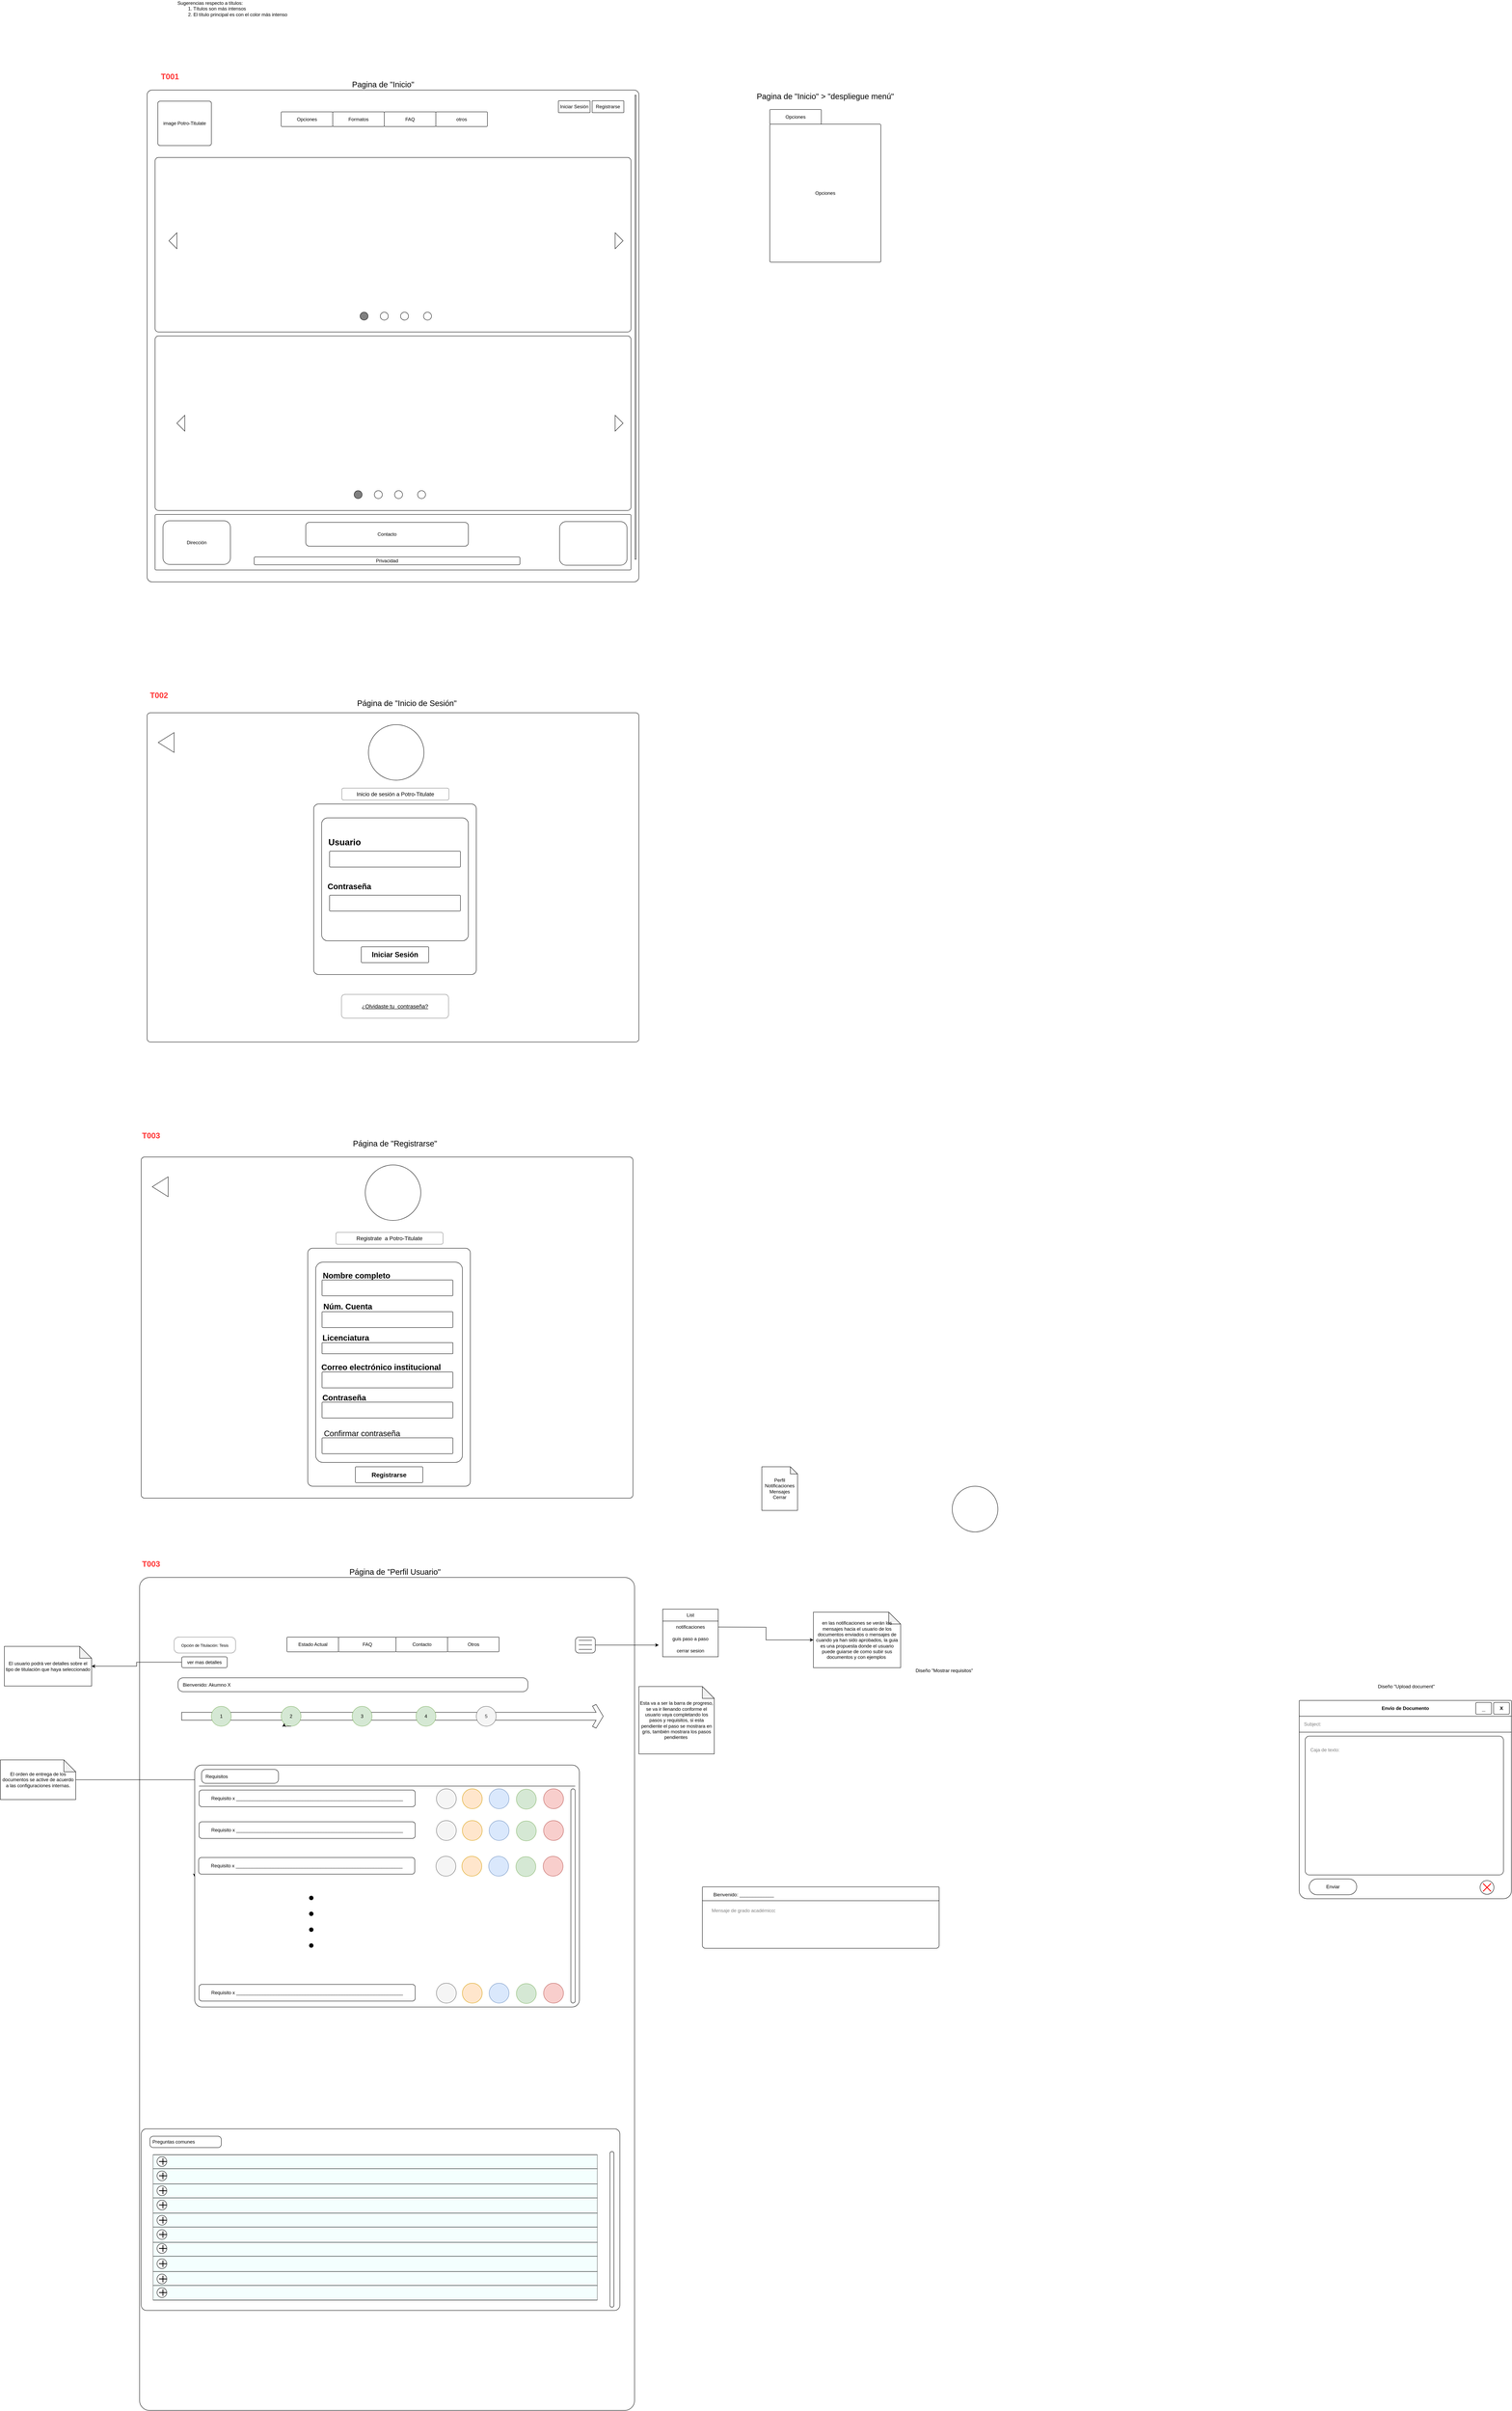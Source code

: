 <mxfile version="25.0.3">
  <diagram name="Página-1" id="R-SKQRLzCb2xS6ncJQb2">
    <mxGraphModel dx="2759" dy="2115" grid="1" gridSize="10" guides="1" tooltips="1" connect="1" arrows="1" fold="1" page="1" pageScale="1" pageWidth="850" pageHeight="1100" math="0" shadow="0">
      <root>
        <mxCell id="0" />
        <mxCell id="1" parent="0" />
        <mxCell id="He911wZqvg5NJAg6M06w-1" value="" style="rounded=1;whiteSpace=wrap;html=1;arcSize=1;" parent="1" vertex="1">
          <mxGeometry x="50" y="30" width="1240" height="1240" as="geometry" />
        </mxCell>
        <mxCell id="He911wZqvg5NJAg6M06w-2" value="image Potro-Titulate" style="rounded=1;whiteSpace=wrap;html=1;arcSize=5;" parent="1" vertex="1">
          <mxGeometry x="77" y="58" width="135" height="112" as="geometry" />
        </mxCell>
        <mxCell id="He911wZqvg5NJAg6M06w-4" value="Opciones" style="rounded=1;whiteSpace=wrap;html=1;arcSize=5;" parent="1" vertex="1">
          <mxGeometry x="388" y="85" width="130" height="37" as="geometry" />
        </mxCell>
        <mxCell id="He911wZqvg5NJAg6M06w-5" value="Formatos" style="rounded=1;whiteSpace=wrap;html=1;arcSize=5;" parent="1" vertex="1">
          <mxGeometry x="518" y="85" width="130" height="37" as="geometry" />
        </mxCell>
        <mxCell id="He911wZqvg5NJAg6M06w-6" value="FAQ" style="rounded=1;whiteSpace=wrap;html=1;arcSize=5;" parent="1" vertex="1">
          <mxGeometry x="648" y="85" width="130" height="37" as="geometry" />
        </mxCell>
        <mxCell id="He911wZqvg5NJAg6M06w-8" value="otros" style="rounded=1;whiteSpace=wrap;html=1;arcSize=5;" parent="1" vertex="1">
          <mxGeometry x="778" y="85" width="130" height="37" as="geometry" />
        </mxCell>
        <mxCell id="He911wZqvg5NJAg6M06w-11" style="edgeStyle=orthogonalEdgeStyle;rounded=0;orthogonalLoop=1;jettySize=auto;html=1;exitX=0.5;exitY=1;exitDx=0;exitDy=0;" parent="1" source="He911wZqvg5NJAg6M06w-8" target="He911wZqvg5NJAg6M06w-8" edge="1">
          <mxGeometry relative="1" as="geometry" />
        </mxCell>
        <mxCell id="He911wZqvg5NJAg6M06w-12" style="edgeStyle=orthogonalEdgeStyle;rounded=0;orthogonalLoop=1;jettySize=auto;html=1;exitX=0.5;exitY=1;exitDx=0;exitDy=0;" parent="1" source="He911wZqvg5NJAg6M06w-8" target="He911wZqvg5NJAg6M06w-8" edge="1">
          <mxGeometry relative="1" as="geometry" />
        </mxCell>
        <mxCell id="He911wZqvg5NJAg6M06w-13" value="Iniciar Sesión" style="rounded=1;whiteSpace=wrap;html=1;arcSize=5;" parent="1" vertex="1">
          <mxGeometry x="1087" y="57" width="80" height="30" as="geometry" />
        </mxCell>
        <mxCell id="He911wZqvg5NJAg6M06w-14" value="Registrarse" style="rounded=1;whiteSpace=wrap;html=1;arcSize=5;" parent="1" vertex="1">
          <mxGeometry x="1172" y="57" width="80" height="30" as="geometry" />
        </mxCell>
        <mxCell id="He911wZqvg5NJAg6M06w-21" value="" style="rounded=1;whiteSpace=wrap;html=1;arcSize=2;" parent="1" vertex="1">
          <mxGeometry x="70" y="200" width="1200" height="440" as="geometry" />
        </mxCell>
        <mxCell id="He911wZqvg5NJAg6M06w-22" value="" style="rounded=1;whiteSpace=wrap;html=1;" parent="1" vertex="1">
          <mxGeometry x="1280" y="43" width="3" height="1170" as="geometry" />
        </mxCell>
        <mxCell id="He911wZqvg5NJAg6M06w-23" value="" style="rounded=1;whiteSpace=wrap;html=1;arcSize=2;" parent="1" vertex="1">
          <mxGeometry x="70" y="650" width="1200" height="440" as="geometry" />
        </mxCell>
        <mxCell id="He911wZqvg5NJAg6M06w-24" value="" style="rounded=1;whiteSpace=wrap;html=1;arcSize=2;" parent="1" vertex="1">
          <mxGeometry x="70" y="1100" width="1200" height="140" as="geometry" />
        </mxCell>
        <mxCell id="He911wZqvg5NJAg6M06w-26" value="" style="triangle;whiteSpace=wrap;html=1;" parent="1" vertex="1">
          <mxGeometry x="1230" y="850" width="20" height="40" as="geometry" />
        </mxCell>
        <mxCell id="He911wZqvg5NJAg6M06w-32" value="" style="triangle;whiteSpace=wrap;html=1;" parent="1" vertex="1">
          <mxGeometry x="1230" y="390" width="20" height="40" as="geometry" />
        </mxCell>
        <mxCell id="He911wZqvg5NJAg6M06w-34" value="" style="triangle;whiteSpace=wrap;html=1;direction=west;" parent="1" vertex="1">
          <mxGeometry x="125" y="850" width="20" height="40" as="geometry" />
        </mxCell>
        <mxCell id="He911wZqvg5NJAg6M06w-35" value="" style="triangle;whiteSpace=wrap;html=1;direction=west;" parent="1" vertex="1">
          <mxGeometry x="105" y="390" width="20" height="40" as="geometry" />
        </mxCell>
        <mxCell id="He911wZqvg5NJAg6M06w-37" value="Dirección" style="rounded=1;whiteSpace=wrap;html=1;" parent="1" vertex="1">
          <mxGeometry x="90" y="1116" width="170" height="110" as="geometry" />
        </mxCell>
        <mxCell id="He911wZqvg5NJAg6M06w-38" value="Contacto" style="rounded=1;whiteSpace=wrap;html=1;" parent="1" vertex="1">
          <mxGeometry x="450" y="1120" width="410" height="60" as="geometry" />
        </mxCell>
        <mxCell id="He911wZqvg5NJAg6M06w-39" value="" style="rounded=1;whiteSpace=wrap;html=1;" parent="1" vertex="1">
          <mxGeometry x="1090" y="1118" width="170" height="110" as="geometry" />
        </mxCell>
        <mxCell id="He911wZqvg5NJAg6M06w-41" value="Privacidad" style="rounded=1;whiteSpace=wrap;html=1;" parent="1" vertex="1">
          <mxGeometry x="320" y="1207" width="670" height="20" as="geometry" />
        </mxCell>
        <mxCell id="He911wZqvg5NJAg6M06w-42" value="Pagina de &quot;Inicio&quot; &amp;gt; &quot;despliegue menú&quot;" style="text;html=1;align=center;verticalAlign=middle;whiteSpace=wrap;rounded=0;fontSize=20;" parent="1" vertex="1">
          <mxGeometry x="1570" y="30" width="380" height="30" as="geometry" />
        </mxCell>
        <mxCell id="He911wZqvg5NJAg6M06w-43" value="&lt;div align=&quot;left&quot;&gt;Sugerencias respecto a títulos:&lt;/div&gt;&lt;div align=&quot;left&quot;&gt;&lt;span style=&quot;white-space: pre;&quot;&gt;&#x9;&lt;/span&gt;1. Títulos son más intensos&lt;/div&gt;&lt;div align=&quot;left&quot;&gt;&lt;span style=&quot;white-space: pre;&quot;&gt;&#x9;&lt;/span&gt;2. El título principal es con el color más intenso&lt;br&gt;&lt;/div&gt;" style="text;html=1;align=center;verticalAlign=middle;whiteSpace=wrap;rounded=0;" parent="1" vertex="1">
          <mxGeometry x="70" y="-190" width="390" height="30" as="geometry" />
        </mxCell>
        <mxCell id="He911wZqvg5NJAg6M06w-44" value="T001" style="text;html=1;align=center;verticalAlign=middle;whiteSpace=wrap;rounded=0;fontStyle=1;fontColor=#FF3333;fontSize=20;" parent="1" vertex="1">
          <mxGeometry x="65" y="-20" width="85" height="30" as="geometry" />
        </mxCell>
        <mxCell id="He911wZqvg5NJAg6M06w-46" value="Página de &quot;Inicio de Sesión&quot;" style="text;html=1;align=center;verticalAlign=middle;whiteSpace=wrap;rounded=0;fontSize=20;" parent="1" vertex="1">
          <mxGeometry x="570" y="1560" width="270" height="30" as="geometry" />
        </mxCell>
        <mxCell id="He911wZqvg5NJAg6M06w-47" value="T002" style="text;html=1;align=center;verticalAlign=middle;whiteSpace=wrap;rounded=0;fontStyle=1;fontColor=#FF3333;fontSize=20;" parent="1" vertex="1">
          <mxGeometry x="50" y="1540" width="60" height="30" as="geometry" />
        </mxCell>
        <mxCell id="He911wZqvg5NJAg6M06w-48" value="" style="rounded=1;whiteSpace=wrap;html=1;arcSize=1;" parent="1" vertex="1">
          <mxGeometry x="50" y="1600" width="1240" height="830" as="geometry" />
        </mxCell>
        <mxCell id="He911wZqvg5NJAg6M06w-49" value="" style="ellipse;whiteSpace=wrap;html=1;aspect=fixed;" parent="1" vertex="1">
          <mxGeometry x="608" y="1630" width="140" height="140" as="geometry" />
        </mxCell>
        <mxCell id="He911wZqvg5NJAg6M06w-50" value="" style="rounded=1;whiteSpace=wrap;html=1;arcSize=3;" parent="1" vertex="1">
          <mxGeometry x="470" y="1830" width="410" height="430" as="geometry" />
        </mxCell>
        <mxCell id="He911wZqvg5NJAg6M06w-51" value="" style="rounded=1;whiteSpace=wrap;html=1;arcSize=5;" parent="1" vertex="1">
          <mxGeometry x="490" y="1865" width="370" height="310" as="geometry" />
        </mxCell>
        <mxCell id="He911wZqvg5NJAg6M06w-52" value="&lt;b&gt;&lt;font style=&quot;font-size: 18px;&quot;&gt;Iniciar Sesión&lt;/font&gt;&lt;/b&gt;" style="rounded=1;whiteSpace=wrap;html=1;arcSize=5;" parent="1" vertex="1">
          <mxGeometry x="590" y="2190" width="170" height="40" as="geometry" />
        </mxCell>
        <mxCell id="He911wZqvg5NJAg6M06w-53" value="&lt;font style=&quot;font-size: 22px;&quot;&gt;&lt;b&gt;Usuario&lt;/b&gt;&lt;/font&gt;" style="text;html=1;align=center;verticalAlign=middle;whiteSpace=wrap;rounded=0;fontSize=20;" parent="1" vertex="1">
          <mxGeometry x="518" y="1912" width="60" height="30" as="geometry" />
        </mxCell>
        <mxCell id="He911wZqvg5NJAg6M06w-56" value="" style="rounded=1;whiteSpace=wrap;html=1;arcSize=5;" parent="1" vertex="1">
          <mxGeometry x="510" y="1949" width="330" height="40" as="geometry" />
        </mxCell>
        <mxCell id="He911wZqvg5NJAg6M06w-58" value="" style="rounded=1;whiteSpace=wrap;html=1;arcSize=5;" parent="1" vertex="1">
          <mxGeometry x="510" y="2060" width="330" height="40" as="geometry" />
        </mxCell>
        <mxCell id="He911wZqvg5NJAg6M06w-59" value="&lt;b&gt;Contraseña&lt;/b&gt;" style="text;html=1;align=center;verticalAlign=middle;whiteSpace=wrap;rounded=0;fontSize=20;" parent="1" vertex="1">
          <mxGeometry x="530" y="2022" width="60" height="30" as="geometry" />
        </mxCell>
        <mxCell id="He911wZqvg5NJAg6M06w-61" value="&lt;font style=&quot;font-size: 14px;&quot;&gt;&lt;span&gt;Inicio de sesión a Potro-Titulate&lt;br&gt;&lt;/span&gt;&lt;/font&gt;" style="rounded=1;whiteSpace=wrap;html=1;dashed=1;dashPattern=1 1;fontStyle=0" parent="1" vertex="1">
          <mxGeometry x="541" y="1790" width="270" height="30" as="geometry" />
        </mxCell>
        <mxCell id="He911wZqvg5NJAg6M06w-62" value="" style="triangle;whiteSpace=wrap;html=1;direction=west;" parent="1" vertex="1">
          <mxGeometry x="78" y="1650" width="40" height="50" as="geometry" />
        </mxCell>
        <mxCell id="He911wZqvg5NJAg6M06w-65" value="Página de &quot;Registrarse&quot;" style="text;html=1;align=center;verticalAlign=middle;whiteSpace=wrap;rounded=0;fontSize=20;" parent="1" vertex="1">
          <mxGeometry x="550" y="2670" width="250" height="30" as="geometry" />
        </mxCell>
        <mxCell id="He911wZqvg5NJAg6M06w-66" value="T003" style="text;html=1;align=center;verticalAlign=middle;whiteSpace=wrap;rounded=0;fontStyle=1;fontColor=#FF3333;fontSize=20;" parent="1" vertex="1">
          <mxGeometry x="30" y="2650" width="60" height="30" as="geometry" />
        </mxCell>
        <mxCell id="He911wZqvg5NJAg6M06w-79" value="&lt;font style=&quot;font-size: 14px;&quot;&gt;&lt;u&gt;¿Olvidaste tu&amp;nbsp; contraseña?&lt;/u&gt;&lt;/font&gt;" style="rounded=1;whiteSpace=wrap;html=1;dashed=1;dashPattern=1 1;" parent="1" vertex="1">
          <mxGeometry x="540" y="2310" width="270" height="60" as="geometry" />
        </mxCell>
        <mxCell id="He911wZqvg5NJAg6M06w-80" value="" style="rounded=1;whiteSpace=wrap;html=1;arcSize=1;" parent="1" vertex="1">
          <mxGeometry x="35" y="2720" width="1240" height="860" as="geometry" />
        </mxCell>
        <mxCell id="He911wZqvg5NJAg6M06w-82" value="" style="rounded=1;whiteSpace=wrap;html=1;arcSize=3;" parent="1" vertex="1">
          <mxGeometry x="455" y="2950" width="410" height="600" as="geometry" />
        </mxCell>
        <mxCell id="He911wZqvg5NJAg6M06w-83" value="" style="rounded=1;whiteSpace=wrap;html=1;arcSize=5;" parent="1" vertex="1">
          <mxGeometry x="475" y="2985" width="370" height="505" as="geometry" />
        </mxCell>
        <mxCell id="He911wZqvg5NJAg6M06w-84" value="Registrarse" style="rounded=1;whiteSpace=wrap;html=1;arcSize=5;fontStyle=1;fontSize=16;" parent="1" vertex="1">
          <mxGeometry x="575" y="3501" width="170" height="40" as="geometry" />
        </mxCell>
        <mxCell id="He911wZqvg5NJAg6M06w-85" value="&lt;b&gt;Nombre completo&lt;br&gt;&lt;/b&gt;" style="text;html=1;align=center;verticalAlign=middle;whiteSpace=wrap;rounded=0;fontSize=20;" parent="1" vertex="1">
          <mxGeometry x="482" y="3003" width="192" height="30" as="geometry" />
        </mxCell>
        <mxCell id="He911wZqvg5NJAg6M06w-86" value="" style="rounded=1;whiteSpace=wrap;html=1;arcSize=5;" parent="1" vertex="1">
          <mxGeometry x="491" y="3030" width="330" height="40" as="geometry" />
        </mxCell>
        <mxCell id="He911wZqvg5NJAg6M06w-89" value="&lt;font style=&quot;font-size: 14px;&quot;&gt;&lt;span&gt;Registrate&amp;nbsp; a Potro-Titulate&lt;br&gt;&lt;/span&gt;&lt;/font&gt;" style="rounded=1;whiteSpace=wrap;html=1;dashed=1;dashPattern=1 1;fontStyle=0" parent="1" vertex="1">
          <mxGeometry x="526" y="2910" width="270" height="30" as="geometry" />
        </mxCell>
        <mxCell id="He911wZqvg5NJAg6M06w-90" value="" style="triangle;whiteSpace=wrap;html=1;direction=west;" parent="1" vertex="1">
          <mxGeometry x="63" y="2770" width="40" height="50" as="geometry" />
        </mxCell>
        <mxCell id="He911wZqvg5NJAg6M06w-92" value="" style="ellipse;whiteSpace=wrap;html=1;aspect=fixed;" parent="1" vertex="1">
          <mxGeometry x="600" y="2740" width="140" height="140" as="geometry" />
        </mxCell>
        <mxCell id="He911wZqvg5NJAg6M06w-93" value="Núm. Cuenta" style="text;html=1;align=center;verticalAlign=middle;whiteSpace=wrap;rounded=0;fontSize=20;fontStyle=1" parent="1" vertex="1">
          <mxGeometry x="487" y="3081" width="138" height="30" as="geometry" />
        </mxCell>
        <mxCell id="He911wZqvg5NJAg6M06w-94" value="" style="rounded=1;whiteSpace=wrap;html=1;arcSize=5;" parent="1" vertex="1">
          <mxGeometry x="491" y="3110" width="330" height="40" as="geometry" />
        </mxCell>
        <mxCell id="He911wZqvg5NJAg6M06w-95" value="&lt;span&gt;Licenciatura&lt;/span&gt;" style="text;html=1;align=center;verticalAlign=middle;whiteSpace=wrap;rounded=0;fontSize=20;fontStyle=1" parent="1" vertex="1">
          <mxGeometry x="521" y="3160" width="60" height="30" as="geometry" />
        </mxCell>
        <mxCell id="He911wZqvg5NJAg6M06w-96" value="" style="rounded=1;whiteSpace=wrap;html=1;arcSize=5;" parent="1" vertex="1">
          <mxGeometry x="491" y="3188" width="330" height="28" as="geometry" />
        </mxCell>
        <mxCell id="He911wZqvg5NJAg6M06w-97" value="Correo electrónico institucional" style="text;html=1;align=center;verticalAlign=middle;whiteSpace=wrap;rounded=0;fontSize=20;fontStyle=1" parent="1" vertex="1">
          <mxGeometry x="480" y="3234" width="320" height="30" as="geometry" />
        </mxCell>
        <mxCell id="He911wZqvg5NJAg6M06w-98" value="" style="rounded=1;whiteSpace=wrap;html=1;arcSize=5;" parent="1" vertex="1">
          <mxGeometry x="491" y="3262" width="330" height="40" as="geometry" />
        </mxCell>
        <mxCell id="He911wZqvg5NJAg6M06w-99" value="Contraseña" style="text;html=1;align=center;verticalAlign=middle;whiteSpace=wrap;rounded=0;fontSize=20;fontStyle=1" parent="1" vertex="1">
          <mxGeometry x="509" y="3311" width="76" height="30" as="geometry" />
        </mxCell>
        <mxCell id="He911wZqvg5NJAg6M06w-100" value="" style="rounded=1;whiteSpace=wrap;html=1;arcSize=5;" parent="1" vertex="1">
          <mxGeometry x="491" y="3338" width="330" height="40" as="geometry" />
        </mxCell>
        <mxCell id="He911wZqvg5NJAg6M06w-101" value="Confirmar contraseña" style="text;html=1;align=center;verticalAlign=middle;whiteSpace=wrap;rounded=0;fontSize=20;" parent="1" vertex="1">
          <mxGeometry x="484" y="3401" width="216" height="30" as="geometry" />
        </mxCell>
        <mxCell id="He911wZqvg5NJAg6M06w-102" value="" style="rounded=1;whiteSpace=wrap;html=1;arcSize=5;" parent="1" vertex="1">
          <mxGeometry x="491" y="3428" width="330" height="40" as="geometry" />
        </mxCell>
        <mxCell id="TnUoFVtTnflH-mQjwPww-15" value="Opciones" style="rounded=1;whiteSpace=wrap;html=1;arcSize=5;" parent="1" vertex="1">
          <mxGeometry x="1620" y="79" width="130" height="37" as="geometry" />
        </mxCell>
        <mxCell id="TnUoFVtTnflH-mQjwPww-19" style="edgeStyle=orthogonalEdgeStyle;rounded=0;orthogonalLoop=1;jettySize=auto;html=1;exitX=0.5;exitY=1;exitDx=0;exitDy=0;" parent="1" edge="1">
          <mxGeometry relative="1" as="geometry">
            <mxPoint x="2075" y="116" as="sourcePoint" />
            <mxPoint x="2075" y="116" as="targetPoint" />
          </mxGeometry>
        </mxCell>
        <mxCell id="TnUoFVtTnflH-mQjwPww-20" style="edgeStyle=orthogonalEdgeStyle;rounded=0;orthogonalLoop=1;jettySize=auto;html=1;exitX=0.5;exitY=1;exitDx=0;exitDy=0;" parent="1" edge="1">
          <mxGeometry relative="1" as="geometry">
            <mxPoint x="2075" y="116" as="sourcePoint" />
            <mxPoint x="2075" y="116" as="targetPoint" />
          </mxGeometry>
        </mxCell>
        <mxCell id="TnUoFVtTnflH-mQjwPww-22" value="Opciones" style="rounded=1;whiteSpace=wrap;html=1;arcSize=1;" parent="1" vertex="1">
          <mxGeometry x="1620" y="116" width="280" height="348" as="geometry" />
        </mxCell>
        <mxCell id="TnUoFVtTnflH-mQjwPww-28" value="" style="group" parent="1" vertex="1" connectable="0">
          <mxGeometry x="587" y="590" width="180" height="20" as="geometry" />
        </mxCell>
        <mxCell id="TnUoFVtTnflH-mQjwPww-24" value="" style="ellipse;whiteSpace=wrap;html=1;aspect=fixed;fillColor=#808080;" parent="TnUoFVtTnflH-mQjwPww-28" vertex="1">
          <mxGeometry width="20" height="20" as="geometry" />
        </mxCell>
        <mxCell id="TnUoFVtTnflH-mQjwPww-25" value="" style="ellipse;whiteSpace=wrap;html=1;aspect=fixed;" parent="TnUoFVtTnflH-mQjwPww-28" vertex="1">
          <mxGeometry x="51" width="20" height="20" as="geometry" />
        </mxCell>
        <mxCell id="TnUoFVtTnflH-mQjwPww-26" value="" style="ellipse;whiteSpace=wrap;html=1;aspect=fixed;" parent="TnUoFVtTnflH-mQjwPww-28" vertex="1">
          <mxGeometry x="102" width="20" height="20" as="geometry" />
        </mxCell>
        <mxCell id="TnUoFVtTnflH-mQjwPww-27" value="" style="ellipse;whiteSpace=wrap;html=1;aspect=fixed;" parent="TnUoFVtTnflH-mQjwPww-28" vertex="1">
          <mxGeometry x="160" width="20" height="20" as="geometry" />
        </mxCell>
        <mxCell id="TnUoFVtTnflH-mQjwPww-29" value="" style="group" parent="1" vertex="1" connectable="0">
          <mxGeometry x="572" y="1040" width="180" height="20" as="geometry" />
        </mxCell>
        <mxCell id="TnUoFVtTnflH-mQjwPww-30" value="" style="ellipse;whiteSpace=wrap;html=1;aspect=fixed;fillColor=#808080;" parent="TnUoFVtTnflH-mQjwPww-29" vertex="1">
          <mxGeometry width="20" height="20" as="geometry" />
        </mxCell>
        <mxCell id="TnUoFVtTnflH-mQjwPww-31" value="" style="ellipse;whiteSpace=wrap;html=1;aspect=fixed;" parent="TnUoFVtTnflH-mQjwPww-29" vertex="1">
          <mxGeometry x="51" width="20" height="20" as="geometry" />
        </mxCell>
        <mxCell id="TnUoFVtTnflH-mQjwPww-32" value="" style="ellipse;whiteSpace=wrap;html=1;aspect=fixed;" parent="TnUoFVtTnflH-mQjwPww-29" vertex="1">
          <mxGeometry x="102" width="20" height="20" as="geometry" />
        </mxCell>
        <mxCell id="TnUoFVtTnflH-mQjwPww-33" value="" style="ellipse;whiteSpace=wrap;html=1;aspect=fixed;" parent="TnUoFVtTnflH-mQjwPww-29" vertex="1">
          <mxGeometry x="160" width="20" height="20" as="geometry" />
        </mxCell>
        <mxCell id="TnUoFVtTnflH-mQjwPww-34" value="Pagina de &quot;Inicio&quot;" style="text;html=1;align=center;verticalAlign=middle;whiteSpace=wrap;rounded=0;fontSize=20;" parent="1" vertex="1">
          <mxGeometry x="560" width="170" height="30" as="geometry" />
        </mxCell>
        <mxCell id="TnUoFVtTnflH-mQjwPww-35" value="Página de &quot;Perfil Usuario&quot;" style="text;html=1;align=center;verticalAlign=middle;whiteSpace=wrap;rounded=0;fontSize=20;" parent="1" vertex="1">
          <mxGeometry x="550" y="3750" width="250" height="30" as="geometry" />
        </mxCell>
        <mxCell id="TnUoFVtTnflH-mQjwPww-36" value="&lt;div&gt;T003&lt;/div&gt;" style="text;html=1;align=center;verticalAlign=middle;whiteSpace=wrap;rounded=0;fontStyle=1;fontColor=#FF3333;fontSize=20;" parent="1" vertex="1">
          <mxGeometry x="30" y="3730" width="60" height="30" as="geometry" />
        </mxCell>
        <mxCell id="TnUoFVtTnflH-mQjwPww-37" value="" style="rounded=1;whiteSpace=wrap;html=1;arcSize=2;" parent="1" vertex="1">
          <mxGeometry x="31" y="3780" width="1248" height="2100" as="geometry" />
        </mxCell>
        <mxCell id="Pdfdn-AhYLx9VzwJPV4Y-54" style="edgeStyle=orthogonalEdgeStyle;rounded=0;orthogonalLoop=1;jettySize=auto;html=1;entryX=0;entryY=0.25;entryDx=0;entryDy=0;" parent="1" source="TnUoFVtTnflH-mQjwPww-82" edge="1">
          <mxGeometry relative="1" as="geometry">
            <mxPoint x="170" y="4535.5" as="targetPoint" />
          </mxGeometry>
        </mxCell>
        <mxCell id="TnUoFVtTnflH-mQjwPww-82" value="El orden de entrega de los documentos se active de acuerdo a las configuraciones internas." style="shape=note;whiteSpace=wrap;html=1;backgroundOutline=1;darkOpacity=0.05;" parent="1" vertex="1">
          <mxGeometry x="-320" y="4240" width="190" height="100" as="geometry" />
        </mxCell>
        <mxCell id="TnUoFVtTnflH-mQjwPww-100" value="" style="group" parent="1" vertex="1" connectable="0">
          <mxGeometry x="2955" y="4090" width="535" height="500" as="geometry" />
        </mxCell>
        <mxCell id="TnUoFVtTnflH-mQjwPww-89" value="" style="rounded=1;whiteSpace=wrap;html=1;arcSize=4;" parent="TnUoFVtTnflH-mQjwPww-100" vertex="1">
          <mxGeometry width="535" height="500" as="geometry" />
        </mxCell>
        <mxCell id="TnUoFVtTnflH-mQjwPww-90" value="&lt;b&gt;Envío de Documento&lt;/b&gt;" style="rounded=1;whiteSpace=wrap;html=1;arcSize=4;" parent="TnUoFVtTnflH-mQjwPww-100" vertex="1">
          <mxGeometry width="535" height="40" as="geometry" />
        </mxCell>
        <mxCell id="TnUoFVtTnflH-mQjwPww-91" value="&amp;nbsp;&amp;nbsp; &lt;font color=&quot;#808080&quot;&gt;Subject:&lt;/font&gt; " style="rounded=1;whiteSpace=wrap;html=1;arcSize=0;align=left;" parent="TnUoFVtTnflH-mQjwPww-100" vertex="1">
          <mxGeometry y="40" width="535" height="40" as="geometry" />
        </mxCell>
        <mxCell id="TnUoFVtTnflH-mQjwPww-94" value="" style="rounded=1;whiteSpace=wrap;html=1;arcSize=3;align=left;" parent="TnUoFVtTnflH-mQjwPww-100" vertex="1">
          <mxGeometry x="15" y="90" width="500" height="350" as="geometry" />
        </mxCell>
        <mxCell id="TnUoFVtTnflH-mQjwPww-95" value="Enviar" style="rounded=1;whiteSpace=wrap;html=1;arcSize=50;" parent="TnUoFVtTnflH-mQjwPww-100" vertex="1">
          <mxGeometry x="25" y="450" width="120" height="40" as="geometry" />
        </mxCell>
        <mxCell id="TnUoFVtTnflH-mQjwPww-98" value="" style="group" parent="TnUoFVtTnflH-mQjwPww-100" vertex="1" connectable="0">
          <mxGeometry x="456" y="454" width="35" height="35" as="geometry" />
        </mxCell>
        <mxCell id="TnUoFVtTnflH-mQjwPww-96" value="" style="ellipse;whiteSpace=wrap;html=1;aspect=fixed;" parent="TnUoFVtTnflH-mQjwPww-98" vertex="1">
          <mxGeometry width="35" height="35" as="geometry" />
        </mxCell>
        <mxCell id="TnUoFVtTnflH-mQjwPww-97" value="" style="shape=mxgraph.sysml.x;strokeWidth=2;strokeColor=#ff0000;" parent="TnUoFVtTnflH-mQjwPww-98" vertex="1">
          <mxGeometry x="7.5" y="7.5" width="20" height="20" as="geometry" />
        </mxCell>
        <mxCell id="TnUoFVtTnflH-mQjwPww-99" value="&lt;font color=&quot;#808080&quot;&gt;Caja de texto:&lt;/font&gt;" style="text;html=1;align=center;verticalAlign=middle;whiteSpace=wrap;rounded=0;" parent="TnUoFVtTnflH-mQjwPww-100" vertex="1">
          <mxGeometry x="15" y="110" width="100" height="30" as="geometry" />
        </mxCell>
        <mxCell id="TnUoFVtTnflH-mQjwPww-105" value="&lt;b&gt;X&lt;/b&gt;" style="rounded=1;whiteSpace=wrap;html=1;arcSize=11;" parent="TnUoFVtTnflH-mQjwPww-100" vertex="1">
          <mxGeometry x="490" y="5" width="40" height="30" as="geometry" />
        </mxCell>
        <mxCell id="TnUoFVtTnflH-mQjwPww-101" value="Diseño &quot;Upload document&quot;" style="text;html=1;align=center;verticalAlign=middle;whiteSpace=wrap;rounded=0;" parent="1" vertex="1">
          <mxGeometry x="3150" y="4040" width="150" height="30" as="geometry" />
        </mxCell>
        <mxCell id="TnUoFVtTnflH-mQjwPww-102" value="Diseño &quot;Mostrar requisitos&quot;" style="text;html=1;align=center;verticalAlign=middle;whiteSpace=wrap;rounded=0;" parent="1" vertex="1">
          <mxGeometry x="1970" y="4000" width="180" height="30" as="geometry" />
        </mxCell>
        <mxCell id="TnUoFVtTnflH-mQjwPww-104" value="&lt;font style=&quot;font-size: 15px;&quot;&gt;&lt;b&gt;_ &lt;/b&gt;&lt;/font&gt;" style="rounded=1;whiteSpace=wrap;html=1;arcSize=11;" parent="1" vertex="1">
          <mxGeometry x="3400" y="4095" width="40" height="30" as="geometry" />
        </mxCell>
        <mxCell id="wUaW3Ox6bZtkDcYGuEwi-1" value="" style="ellipse;whiteSpace=wrap;html=1;aspect=fixed;" parent="1" vertex="1">
          <mxGeometry x="2080" y="3550" width="115.17" height="115.17" as="geometry" />
        </mxCell>
        <mxCell id="wUaW3Ox6bZtkDcYGuEwi-5" value="Estado Actual" style="rounded=1;whiteSpace=wrap;html=1;arcSize=5;" parent="1" vertex="1">
          <mxGeometry x="402.5" y="3930.5" width="130" height="37" as="geometry" />
        </mxCell>
        <mxCell id="wUaW3Ox6bZtkDcYGuEwi-6" value="FAQ" style="rounded=1;whiteSpace=wrap;html=1;arcSize=5;" parent="1" vertex="1">
          <mxGeometry x="532.5" y="3930.5" width="145" height="37" as="geometry" />
        </mxCell>
        <mxCell id="wUaW3Ox6bZtkDcYGuEwi-7" value="Contacto" style="rounded=1;whiteSpace=wrap;html=1;arcSize=5;" parent="1" vertex="1">
          <mxGeometry x="677.5" y="3930.5" width="130" height="37" as="geometry" />
        </mxCell>
        <mxCell id="wUaW3Ox6bZtkDcYGuEwi-8" value="Otros" style="rounded=1;whiteSpace=wrap;html=1;arcSize=5;" parent="1" vertex="1">
          <mxGeometry x="807.5" y="3930.33" width="130" height="37" as="geometry" />
        </mxCell>
        <mxCell id="wUaW3Ox6bZtkDcYGuEwi-9" style="edgeStyle=orthogonalEdgeStyle;rounded=0;orthogonalLoop=1;jettySize=auto;html=1;exitX=0.5;exitY=1;exitDx=0;exitDy=0;" parent="1" source="wUaW3Ox6bZtkDcYGuEwi-8" target="wUaW3Ox6bZtkDcYGuEwi-8" edge="1">
          <mxGeometry relative="1" as="geometry" />
        </mxCell>
        <mxCell id="wUaW3Ox6bZtkDcYGuEwi-10" style="edgeStyle=orthogonalEdgeStyle;rounded=0;orthogonalLoop=1;jettySize=auto;html=1;exitX=0.5;exitY=1;exitDx=0;exitDy=0;" parent="1" source="wUaW3Ox6bZtkDcYGuEwi-8" target="wUaW3Ox6bZtkDcYGuEwi-8" edge="1">
          <mxGeometry relative="1" as="geometry" />
        </mxCell>
        <mxCell id="wUaW3Ox6bZtkDcYGuEwi-14" value="&lt;font size=&quot;1&quot;&gt;Opción de Titulación: Tesis&lt;br&gt;&lt;/font&gt;" style="rounded=1;whiteSpace=wrap;html=1;align=center;dashed=1;dashPattern=1 1;arcSize=29;" parent="1" vertex="1">
          <mxGeometry x="118" y="3930.5" width="155" height="40" as="geometry" />
        </mxCell>
        <mxCell id="wUaW3Ox6bZtkDcYGuEwi-19" value="" style="group" parent="1" vertex="1" connectable="0">
          <mxGeometry x="1450" y="4560" width="597" height="155" as="geometry" />
        </mxCell>
        <mxCell id="wUaW3Ox6bZtkDcYGuEwi-15" value="" style="rounded=1;whiteSpace=wrap;html=1;arcSize=5;" parent="wUaW3Ox6bZtkDcYGuEwi-19" vertex="1">
          <mxGeometry width="597" height="155" as="geometry" />
        </mxCell>
        <mxCell id="wUaW3Ox6bZtkDcYGuEwi-16" value="" style="rounded=1;whiteSpace=wrap;html=1;arcSize=5;align=left;" parent="wUaW3Ox6bZtkDcYGuEwi-19" vertex="1">
          <mxGeometry width="597" height="35" as="geometry" />
        </mxCell>
        <mxCell id="wUaW3Ox6bZtkDcYGuEwi-17" value="&lt;font color=&quot;#808080&quot;&gt;Mensaje de grado académico&lt;/font&gt;:" style="text;html=1;align=center;verticalAlign=middle;whiteSpace=wrap;rounded=0;" parent="wUaW3Ox6bZtkDcYGuEwi-19" vertex="1">
          <mxGeometry x="8.5" y="45" width="190" height="30" as="geometry" />
        </mxCell>
        <mxCell id="wUaW3Ox6bZtkDcYGuEwi-18" value="Bienvenido: _____________" style="text;html=1;align=center;verticalAlign=middle;whiteSpace=wrap;rounded=0;" parent="wUaW3Ox6bZtkDcYGuEwi-19" vertex="1">
          <mxGeometry x="8.5" y="5" width="190" height="30" as="geometry" />
        </mxCell>
        <mxCell id="wUaW3Ox6bZtkDcYGuEwi-28" value="" style="group" parent="1" vertex="1" connectable="0">
          <mxGeometry x="1130" y="3930.5" width="50" height="40" as="geometry" />
        </mxCell>
        <mxCell id="xcQ1cP2-sI-Ep6o9qJf9-14" style="edgeStyle=orthogonalEdgeStyle;rounded=0;orthogonalLoop=1;jettySize=auto;html=1;" edge="1" parent="wUaW3Ox6bZtkDcYGuEwi-28" source="wUaW3Ox6bZtkDcYGuEwi-23">
          <mxGeometry relative="1" as="geometry">
            <mxPoint x="210" y="20" as="targetPoint" />
          </mxGeometry>
        </mxCell>
        <mxCell id="wUaW3Ox6bZtkDcYGuEwi-23" value="" style="rounded=1;whiteSpace=wrap;html=1;arcSize=21;" parent="wUaW3Ox6bZtkDcYGuEwi-28" vertex="1">
          <mxGeometry width="50" height="40" as="geometry" />
        </mxCell>
        <mxCell id="wUaW3Ox6bZtkDcYGuEwi-24" value="" style="endArrow=none;html=1;rounded=0;fontSize=11;strokeWidth=1;" parent="wUaW3Ox6bZtkDcYGuEwi-28" edge="1">
          <mxGeometry width="50" height="50" relative="1" as="geometry">
            <mxPoint x="8.333" y="8" as="sourcePoint" />
            <mxPoint x="41.667" y="8" as="targetPoint" />
          </mxGeometry>
        </mxCell>
        <mxCell id="wUaW3Ox6bZtkDcYGuEwi-26" value="" style="endArrow=none;html=1;rounded=0;fontSize=11;strokeWidth=1;" parent="wUaW3Ox6bZtkDcYGuEwi-28" edge="1">
          <mxGeometry width="50" height="50" relative="1" as="geometry">
            <mxPoint x="8.333" y="30.832" as="sourcePoint" />
            <mxPoint x="41.667" y="30.832" as="targetPoint" />
          </mxGeometry>
        </mxCell>
        <mxCell id="wUaW3Ox6bZtkDcYGuEwi-27" value="" style="endArrow=none;html=1;rounded=0;fontSize=11;strokeWidth=1;" parent="wUaW3Ox6bZtkDcYGuEwi-28" edge="1">
          <mxGeometry width="50" height="50" relative="1" as="geometry">
            <mxPoint x="8.333" y="19.768" as="sourcePoint" />
            <mxPoint x="41.667" y="19.768" as="targetPoint" />
          </mxGeometry>
        </mxCell>
        <mxCell id="wUaW3Ox6bZtkDcYGuEwi-34" value="&lt;div&gt;Perfil&lt;/div&gt;&lt;div&gt;Notificaciones&lt;/div&gt;&lt;div&gt;Mensajes&lt;/div&gt;&lt;div&gt;Cerrar&lt;br&gt;&lt;/div&gt;" style="shape=note;whiteSpace=wrap;html=1;backgroundOutline=1;darkOpacity=0.05;size=18;" parent="1" vertex="1">
          <mxGeometry x="1600" y="3501" width="90" height="110" as="geometry" />
        </mxCell>
        <mxCell id="wUaW3Ox6bZtkDcYGuEwi-39" value="" style="group" parent="1" vertex="1" connectable="0">
          <mxGeometry x="128" y="4033" width="882" height="35" as="geometry" />
        </mxCell>
        <mxCell id="wUaW3Ox6bZtkDcYGuEwi-40" value="" style="rounded=1;whiteSpace=wrap;html=1;arcSize=37;align=left;" parent="wUaW3Ox6bZtkDcYGuEwi-39" vertex="1">
          <mxGeometry width="882" height="35" as="geometry" />
        </mxCell>
        <mxCell id="wUaW3Ox6bZtkDcYGuEwi-41" value="&amp;nbsp;&amp;nbsp; Bienvenido: Akumno X" style="text;html=1;align=left;verticalAlign=middle;whiteSpace=wrap;rounded=0;" parent="wUaW3Ox6bZtkDcYGuEwi-39" vertex="1">
          <mxGeometry y="2.5" width="342" height="30" as="geometry" />
        </mxCell>
        <mxCell id="Pdfdn-AhYLx9VzwJPV4Y-148" value="" style="group" parent="1" vertex="1" connectable="0">
          <mxGeometry x="35" y="5170" width="1207" height="458" as="geometry" />
        </mxCell>
        <mxCell id="Pdfdn-AhYLx9VzwJPV4Y-62" value="" style="group" parent="Pdfdn-AhYLx9VzwJPV4Y-148" vertex="1" connectable="0">
          <mxGeometry width="1207" height="458" as="geometry" />
        </mxCell>
        <mxCell id="Pdfdn-AhYLx9VzwJPV4Y-56" value="" style="rounded=1;whiteSpace=wrap;html=1;arcSize=3;" parent="Pdfdn-AhYLx9VzwJPV4Y-62" vertex="1">
          <mxGeometry width="1207" height="458" as="geometry" />
        </mxCell>
        <mxCell id="Pdfdn-AhYLx9VzwJPV4Y-59" value="" style="group" parent="Pdfdn-AhYLx9VzwJPV4Y-62" vertex="1" connectable="0">
          <mxGeometry x="22" y="18.811" width="180" height="28.625" as="geometry" />
        </mxCell>
        <mxCell id="Pdfdn-AhYLx9VzwJPV4Y-57" value="" style="rounded=1;whiteSpace=wrap;html=1;arcSize=30;align=left;" parent="Pdfdn-AhYLx9VzwJPV4Y-59" vertex="1">
          <mxGeometry width="180" height="28.625" as="geometry" />
        </mxCell>
        <mxCell id="Pdfdn-AhYLx9VzwJPV4Y-58" value="Preguntas comunes" style="text;html=1;align=center;verticalAlign=middle;whiteSpace=wrap;rounded=0;" parent="Pdfdn-AhYLx9VzwJPV4Y-59" vertex="1">
          <mxGeometry y="2.045" width="120" height="24.536" as="geometry" />
        </mxCell>
        <mxCell id="Pdfdn-AhYLx9VzwJPV4Y-61" value="" style="rounded=1;whiteSpace=wrap;html=1;arcSize=50;" parent="Pdfdn-AhYLx9VzwJPV4Y-62" vertex="1">
          <mxGeometry x="1182" y="57.25" width="10" height="392.571" as="geometry" />
        </mxCell>
        <mxCell id="Pdfdn-AhYLx9VzwJPV4Y-79" value="" style="group;fillColor=#f4fffe;fontColor=#333333;strokeColor=#666666;" parent="Pdfdn-AhYLx9VzwJPV4Y-62" vertex="1" connectable="0">
          <mxGeometry x="30" y="65.429" width="1120" height="366.4" as="geometry" />
        </mxCell>
        <mxCell id="Pdfdn-AhYLx9VzwJPV4Y-66" value="" style="endArrow=none;html=1;rounded=0;" parent="Pdfdn-AhYLx9VzwJPV4Y-79" edge="1">
          <mxGeometry width="50" height="50" relative="1" as="geometry">
            <mxPoint y="35.168" as="sourcePoint" />
            <mxPoint x="1120" y="35.168" as="targetPoint" />
          </mxGeometry>
        </mxCell>
        <mxCell id="Pdfdn-AhYLx9VzwJPV4Y-67" value="" style="endArrow=none;html=1;rounded=0;" parent="Pdfdn-AhYLx9VzwJPV4Y-79" edge="1">
          <mxGeometry width="50" height="50" relative="1" as="geometry">
            <mxPoint as="sourcePoint" />
            <mxPoint x="1120" as="targetPoint" />
          </mxGeometry>
        </mxCell>
        <mxCell id="Pdfdn-AhYLx9VzwJPV4Y-68" value="" style="endArrow=none;html=1;rounded=0;" parent="Pdfdn-AhYLx9VzwJPV4Y-79" edge="1">
          <mxGeometry width="50" height="50" relative="1" as="geometry">
            <mxPoint y="108.775" as="sourcePoint" />
            <mxPoint x="1120" y="108.775" as="targetPoint" />
          </mxGeometry>
        </mxCell>
        <mxCell id="Pdfdn-AhYLx9VzwJPV4Y-69" value="" style="endArrow=none;html=1;rounded=0;" parent="Pdfdn-AhYLx9VzwJPV4Y-79" edge="1">
          <mxGeometry width="50" height="50" relative="1" as="geometry">
            <mxPoint y="73.607" as="sourcePoint" />
            <mxPoint x="1120" y="73.607" as="targetPoint" />
          </mxGeometry>
        </mxCell>
        <mxCell id="Pdfdn-AhYLx9VzwJPV4Y-70" value="" style="endArrow=none;html=1;rounded=0;" parent="Pdfdn-AhYLx9VzwJPV4Y-79" edge="1">
          <mxGeometry width="50" height="50" relative="1" as="geometry">
            <mxPoint y="182.382" as="sourcePoint" />
            <mxPoint x="1120" y="182.382" as="targetPoint" />
          </mxGeometry>
        </mxCell>
        <mxCell id="Pdfdn-AhYLx9VzwJPV4Y-71" value="" style="endArrow=none;html=1;rounded=0;" parent="Pdfdn-AhYLx9VzwJPV4Y-79" edge="1">
          <mxGeometry width="50" height="50" relative="1" as="geometry">
            <mxPoint y="147.214" as="sourcePoint" />
            <mxPoint x="1120" y="147.214" as="targetPoint" />
          </mxGeometry>
        </mxCell>
        <mxCell id="Pdfdn-AhYLx9VzwJPV4Y-72" value="" style="endArrow=none;html=1;rounded=0;" parent="Pdfdn-AhYLx9VzwJPV4Y-79" edge="1">
          <mxGeometry width="50" height="50" relative="1" as="geometry">
            <mxPoint y="255.989" as="sourcePoint" />
            <mxPoint x="1120" y="255.989" as="targetPoint" />
          </mxGeometry>
        </mxCell>
        <mxCell id="Pdfdn-AhYLx9VzwJPV4Y-73" value="" style="endArrow=none;html=1;rounded=0;" parent="Pdfdn-AhYLx9VzwJPV4Y-79" edge="1">
          <mxGeometry width="50" height="50" relative="1" as="geometry">
            <mxPoint y="220.821" as="sourcePoint" />
            <mxPoint x="1120" y="220.821" as="targetPoint" />
          </mxGeometry>
        </mxCell>
        <mxCell id="Pdfdn-AhYLx9VzwJPV4Y-75" value="" style="endArrow=none;html=1;rounded=0;" parent="Pdfdn-AhYLx9VzwJPV4Y-79" edge="1">
          <mxGeometry width="50" height="50" relative="1" as="geometry">
            <mxPoint y="329.596" as="sourcePoint" />
            <mxPoint x="1120" y="329.596" as="targetPoint" />
          </mxGeometry>
        </mxCell>
        <mxCell id="Pdfdn-AhYLx9VzwJPV4Y-76" value="" style="endArrow=none;html=1;rounded=0;" parent="Pdfdn-AhYLx9VzwJPV4Y-79" edge="1">
          <mxGeometry width="50" height="50" relative="1" as="geometry">
            <mxPoint y="294.429" as="sourcePoint" />
            <mxPoint x="1120" y="294.429" as="targetPoint" />
          </mxGeometry>
        </mxCell>
        <mxCell id="Pdfdn-AhYLx9VzwJPV4Y-78" value="" style="endArrow=none;html=1;rounded=0;" parent="Pdfdn-AhYLx9VzwJPV4Y-79" edge="1">
          <mxGeometry width="50" height="50" relative="1" as="geometry">
            <mxPoint y="366.4" as="sourcePoint" />
            <mxPoint x="1120" y="366.4" as="targetPoint" />
          </mxGeometry>
        </mxCell>
        <mxCell id="Pdfdn-AhYLx9VzwJPV4Y-108" value="" style="group" parent="Pdfdn-AhYLx9VzwJPV4Y-148" vertex="1" connectable="0">
          <mxGeometry x="40" y="70.336" width="30" height="24.536" as="geometry" />
        </mxCell>
        <mxCell id="Pdfdn-AhYLx9VzwJPV4Y-109" value="" style="ellipse;whiteSpace=wrap;html=1;aspect=fixed;" parent="Pdfdn-AhYLx9VzwJPV4Y-108" vertex="1">
          <mxGeometry width="24.536" height="24.536" as="geometry" />
        </mxCell>
        <mxCell id="Pdfdn-AhYLx9VzwJPV4Y-110" value="" style="endArrow=none;html=1;rounded=0;strokeWidth=2;" parent="Pdfdn-AhYLx9VzwJPV4Y-108" edge="1">
          <mxGeometry width="50" height="50" relative="1" as="geometry">
            <mxPoint x="14.81" y="20.446" as="sourcePoint" />
            <mxPoint x="14.81" y="4.089" as="targetPoint" />
          </mxGeometry>
        </mxCell>
        <mxCell id="Pdfdn-AhYLx9VzwJPV4Y-111" value="" style="endArrow=none;html=1;rounded=0;strokeWidth=2;" parent="Pdfdn-AhYLx9VzwJPV4Y-108" edge="1">
          <mxGeometry width="50" height="50" relative="1" as="geometry">
            <mxPoint x="5" y="12.112" as="sourcePoint" />
            <mxPoint x="25" y="12.268" as="targetPoint" />
          </mxGeometry>
        </mxCell>
        <mxCell id="Pdfdn-AhYLx9VzwJPV4Y-112" value="" style="group" parent="Pdfdn-AhYLx9VzwJPV4Y-148" vertex="1" connectable="0">
          <mxGeometry x="40" y="106.321" width="30" height="24.536" as="geometry" />
        </mxCell>
        <mxCell id="Pdfdn-AhYLx9VzwJPV4Y-113" value="" style="ellipse;whiteSpace=wrap;html=1;aspect=fixed;" parent="Pdfdn-AhYLx9VzwJPV4Y-112" vertex="1">
          <mxGeometry width="24.536" height="24.536" as="geometry" />
        </mxCell>
        <mxCell id="Pdfdn-AhYLx9VzwJPV4Y-114" value="" style="endArrow=none;html=1;rounded=0;strokeWidth=2;" parent="Pdfdn-AhYLx9VzwJPV4Y-112" edge="1">
          <mxGeometry width="50" height="50" relative="1" as="geometry">
            <mxPoint x="14.81" y="20.446" as="sourcePoint" />
            <mxPoint x="14.81" y="4.089" as="targetPoint" />
          </mxGeometry>
        </mxCell>
        <mxCell id="Pdfdn-AhYLx9VzwJPV4Y-115" value="" style="endArrow=none;html=1;rounded=0;strokeWidth=2;" parent="Pdfdn-AhYLx9VzwJPV4Y-112" edge="1">
          <mxGeometry width="50" height="50" relative="1" as="geometry">
            <mxPoint x="5" y="12.112" as="sourcePoint" />
            <mxPoint x="25" y="12.268" as="targetPoint" />
          </mxGeometry>
        </mxCell>
        <mxCell id="Pdfdn-AhYLx9VzwJPV4Y-116" value="" style="group" parent="Pdfdn-AhYLx9VzwJPV4Y-148" vertex="1" connectable="0">
          <mxGeometry x="40" y="143.943" width="30" height="24.536" as="geometry" />
        </mxCell>
        <mxCell id="Pdfdn-AhYLx9VzwJPV4Y-117" value="" style="ellipse;whiteSpace=wrap;html=1;aspect=fixed;" parent="Pdfdn-AhYLx9VzwJPV4Y-116" vertex="1">
          <mxGeometry width="24.536" height="24.536" as="geometry" />
        </mxCell>
        <mxCell id="Pdfdn-AhYLx9VzwJPV4Y-118" value="" style="endArrow=none;html=1;rounded=0;strokeWidth=2;" parent="Pdfdn-AhYLx9VzwJPV4Y-116" edge="1">
          <mxGeometry width="50" height="50" relative="1" as="geometry">
            <mxPoint x="14.81" y="20.446" as="sourcePoint" />
            <mxPoint x="14.81" y="4.089" as="targetPoint" />
          </mxGeometry>
        </mxCell>
        <mxCell id="Pdfdn-AhYLx9VzwJPV4Y-119" value="" style="endArrow=none;html=1;rounded=0;strokeWidth=2;" parent="Pdfdn-AhYLx9VzwJPV4Y-116" edge="1">
          <mxGeometry width="50" height="50" relative="1" as="geometry">
            <mxPoint x="5" y="12.112" as="sourcePoint" />
            <mxPoint x="25" y="12.268" as="targetPoint" />
          </mxGeometry>
        </mxCell>
        <mxCell id="Pdfdn-AhYLx9VzwJPV4Y-120" value="" style="group" parent="Pdfdn-AhYLx9VzwJPV4Y-148" vertex="1" connectable="0">
          <mxGeometry x="40" y="179.929" width="30" height="24.536" as="geometry" />
        </mxCell>
        <mxCell id="Pdfdn-AhYLx9VzwJPV4Y-121" value="" style="ellipse;whiteSpace=wrap;html=1;aspect=fixed;" parent="Pdfdn-AhYLx9VzwJPV4Y-120" vertex="1">
          <mxGeometry width="24.536" height="24.536" as="geometry" />
        </mxCell>
        <mxCell id="Pdfdn-AhYLx9VzwJPV4Y-122" value="" style="endArrow=none;html=1;rounded=0;strokeWidth=2;" parent="Pdfdn-AhYLx9VzwJPV4Y-120" edge="1">
          <mxGeometry width="50" height="50" relative="1" as="geometry">
            <mxPoint x="14.81" y="20.446" as="sourcePoint" />
            <mxPoint x="14.81" y="4.089" as="targetPoint" />
          </mxGeometry>
        </mxCell>
        <mxCell id="Pdfdn-AhYLx9VzwJPV4Y-123" value="" style="endArrow=none;html=1;rounded=0;strokeWidth=2;" parent="Pdfdn-AhYLx9VzwJPV4Y-120" edge="1">
          <mxGeometry width="50" height="50" relative="1" as="geometry">
            <mxPoint x="5" y="12.112" as="sourcePoint" />
            <mxPoint x="25" y="12.268" as="targetPoint" />
          </mxGeometry>
        </mxCell>
        <mxCell id="Pdfdn-AhYLx9VzwJPV4Y-124" value="" style="group" parent="Pdfdn-AhYLx9VzwJPV4Y-148" vertex="1" connectable="0">
          <mxGeometry x="40" y="218.368" width="30" height="24.536" as="geometry" />
        </mxCell>
        <mxCell id="Pdfdn-AhYLx9VzwJPV4Y-125" value="" style="ellipse;whiteSpace=wrap;html=1;aspect=fixed;" parent="Pdfdn-AhYLx9VzwJPV4Y-124" vertex="1">
          <mxGeometry width="24.536" height="24.536" as="geometry" />
        </mxCell>
        <mxCell id="Pdfdn-AhYLx9VzwJPV4Y-126" value="" style="endArrow=none;html=1;rounded=0;strokeWidth=2;" parent="Pdfdn-AhYLx9VzwJPV4Y-124" edge="1">
          <mxGeometry width="50" height="50" relative="1" as="geometry">
            <mxPoint x="14.81" y="20.446" as="sourcePoint" />
            <mxPoint x="14.81" y="4.089" as="targetPoint" />
          </mxGeometry>
        </mxCell>
        <mxCell id="Pdfdn-AhYLx9VzwJPV4Y-127" value="" style="endArrow=none;html=1;rounded=0;strokeWidth=2;" parent="Pdfdn-AhYLx9VzwJPV4Y-124" edge="1">
          <mxGeometry width="50" height="50" relative="1" as="geometry">
            <mxPoint x="5" y="12.112" as="sourcePoint" />
            <mxPoint x="25" y="12.268" as="targetPoint" />
          </mxGeometry>
        </mxCell>
        <mxCell id="Pdfdn-AhYLx9VzwJPV4Y-128" value="" style="group" parent="Pdfdn-AhYLx9VzwJPV4Y-148" vertex="1" connectable="0">
          <mxGeometry x="40" y="254.354" width="30" height="24.536" as="geometry" />
        </mxCell>
        <mxCell id="Pdfdn-AhYLx9VzwJPV4Y-129" value="" style="ellipse;whiteSpace=wrap;html=1;aspect=fixed;" parent="Pdfdn-AhYLx9VzwJPV4Y-128" vertex="1">
          <mxGeometry width="24.536" height="24.536" as="geometry" />
        </mxCell>
        <mxCell id="Pdfdn-AhYLx9VzwJPV4Y-130" value="" style="endArrow=none;html=1;rounded=0;strokeWidth=2;" parent="Pdfdn-AhYLx9VzwJPV4Y-128" edge="1">
          <mxGeometry width="50" height="50" relative="1" as="geometry">
            <mxPoint x="14.81" y="20.446" as="sourcePoint" />
            <mxPoint x="14.81" y="4.089" as="targetPoint" />
          </mxGeometry>
        </mxCell>
        <mxCell id="Pdfdn-AhYLx9VzwJPV4Y-131" value="" style="endArrow=none;html=1;rounded=0;strokeWidth=2;" parent="Pdfdn-AhYLx9VzwJPV4Y-128" edge="1">
          <mxGeometry width="50" height="50" relative="1" as="geometry">
            <mxPoint x="5" y="12.112" as="sourcePoint" />
            <mxPoint x="25" y="12.268" as="targetPoint" />
          </mxGeometry>
        </mxCell>
        <mxCell id="Pdfdn-AhYLx9VzwJPV4Y-132" value="" style="group" parent="Pdfdn-AhYLx9VzwJPV4Y-148" vertex="1" connectable="0">
          <mxGeometry x="40" y="289.521" width="30" height="24.536" as="geometry" />
        </mxCell>
        <mxCell id="Pdfdn-AhYLx9VzwJPV4Y-133" value="" style="ellipse;whiteSpace=wrap;html=1;aspect=fixed;" parent="Pdfdn-AhYLx9VzwJPV4Y-132" vertex="1">
          <mxGeometry width="24.536" height="24.536" as="geometry" />
        </mxCell>
        <mxCell id="Pdfdn-AhYLx9VzwJPV4Y-134" value="" style="endArrow=none;html=1;rounded=0;strokeWidth=2;" parent="Pdfdn-AhYLx9VzwJPV4Y-132" edge="1">
          <mxGeometry width="50" height="50" relative="1" as="geometry">
            <mxPoint x="14.81" y="20.446" as="sourcePoint" />
            <mxPoint x="14.81" y="4.089" as="targetPoint" />
          </mxGeometry>
        </mxCell>
        <mxCell id="Pdfdn-AhYLx9VzwJPV4Y-135" value="" style="endArrow=none;html=1;rounded=0;strokeWidth=2;" parent="Pdfdn-AhYLx9VzwJPV4Y-132" edge="1">
          <mxGeometry width="50" height="50" relative="1" as="geometry">
            <mxPoint x="5" y="12.112" as="sourcePoint" />
            <mxPoint x="25" y="12.268" as="targetPoint" />
          </mxGeometry>
        </mxCell>
        <mxCell id="Pdfdn-AhYLx9VzwJPV4Y-136" value="" style="group" parent="Pdfdn-AhYLx9VzwJPV4Y-148" vertex="1" connectable="0">
          <mxGeometry x="40" y="327.961" width="30" height="24.536" as="geometry" />
        </mxCell>
        <mxCell id="Pdfdn-AhYLx9VzwJPV4Y-137" value="" style="ellipse;whiteSpace=wrap;html=1;aspect=fixed;" parent="Pdfdn-AhYLx9VzwJPV4Y-136" vertex="1">
          <mxGeometry width="24.536" height="24.536" as="geometry" />
        </mxCell>
        <mxCell id="Pdfdn-AhYLx9VzwJPV4Y-138" value="" style="endArrow=none;html=1;rounded=0;strokeWidth=2;" parent="Pdfdn-AhYLx9VzwJPV4Y-136" edge="1">
          <mxGeometry width="50" height="50" relative="1" as="geometry">
            <mxPoint x="14.81" y="20.446" as="sourcePoint" />
            <mxPoint x="14.81" y="4.089" as="targetPoint" />
          </mxGeometry>
        </mxCell>
        <mxCell id="Pdfdn-AhYLx9VzwJPV4Y-139" value="" style="endArrow=none;html=1;rounded=0;strokeWidth=2;" parent="Pdfdn-AhYLx9VzwJPV4Y-136" edge="1">
          <mxGeometry width="50" height="50" relative="1" as="geometry">
            <mxPoint x="5" y="12.112" as="sourcePoint" />
            <mxPoint x="25" y="12.268" as="targetPoint" />
          </mxGeometry>
        </mxCell>
        <mxCell id="Pdfdn-AhYLx9VzwJPV4Y-140" value="" style="group" parent="Pdfdn-AhYLx9VzwJPV4Y-148" vertex="1" connectable="0">
          <mxGeometry x="40" y="366.4" width="30" height="24.536" as="geometry" />
        </mxCell>
        <mxCell id="Pdfdn-AhYLx9VzwJPV4Y-141" value="" style="ellipse;whiteSpace=wrap;html=1;aspect=fixed;" parent="Pdfdn-AhYLx9VzwJPV4Y-140" vertex="1">
          <mxGeometry width="24.536" height="24.536" as="geometry" />
        </mxCell>
        <mxCell id="Pdfdn-AhYLx9VzwJPV4Y-142" value="" style="endArrow=none;html=1;rounded=0;strokeWidth=2;" parent="Pdfdn-AhYLx9VzwJPV4Y-140" edge="1">
          <mxGeometry width="50" height="50" relative="1" as="geometry">
            <mxPoint x="14.81" y="20.446" as="sourcePoint" />
            <mxPoint x="14.81" y="4.089" as="targetPoint" />
          </mxGeometry>
        </mxCell>
        <mxCell id="Pdfdn-AhYLx9VzwJPV4Y-143" value="" style="endArrow=none;html=1;rounded=0;strokeWidth=2;" parent="Pdfdn-AhYLx9VzwJPV4Y-140" edge="1">
          <mxGeometry width="50" height="50" relative="1" as="geometry">
            <mxPoint x="5" y="12.112" as="sourcePoint" />
            <mxPoint x="25" y="12.268" as="targetPoint" />
          </mxGeometry>
        </mxCell>
        <mxCell id="Pdfdn-AhYLx9VzwJPV4Y-144" value="" style="group" parent="Pdfdn-AhYLx9VzwJPV4Y-148" vertex="1" connectable="0">
          <mxGeometry x="40" y="400.75" width="30" height="24.536" as="geometry" />
        </mxCell>
        <mxCell id="Pdfdn-AhYLx9VzwJPV4Y-145" value="" style="ellipse;whiteSpace=wrap;html=1;aspect=fixed;" parent="Pdfdn-AhYLx9VzwJPV4Y-144" vertex="1">
          <mxGeometry width="24.536" height="24.536" as="geometry" />
        </mxCell>
        <mxCell id="Pdfdn-AhYLx9VzwJPV4Y-146" value="" style="endArrow=none;html=1;rounded=0;strokeWidth=2;" parent="Pdfdn-AhYLx9VzwJPV4Y-144" edge="1">
          <mxGeometry width="50" height="50" relative="1" as="geometry">
            <mxPoint x="14.81" y="20.446" as="sourcePoint" />
            <mxPoint x="14.81" y="4.089" as="targetPoint" />
          </mxGeometry>
        </mxCell>
        <mxCell id="Pdfdn-AhYLx9VzwJPV4Y-147" value="" style="endArrow=none;html=1;rounded=0;strokeWidth=2;" parent="Pdfdn-AhYLx9VzwJPV4Y-144" edge="1">
          <mxGeometry width="50" height="50" relative="1" as="geometry">
            <mxPoint x="5" y="12.112" as="sourcePoint" />
            <mxPoint x="25" y="12.268" as="targetPoint" />
          </mxGeometry>
        </mxCell>
        <mxCell id="xcQ1cP2-sI-Ep6o9qJf9-12" style="edgeStyle=orthogonalEdgeStyle;rounded=0;orthogonalLoop=1;jettySize=auto;html=1;" edge="1" parent="1" source="xcQ1cP2-sI-Ep6o9qJf9-11" target="xcQ1cP2-sI-Ep6o9qJf9-13">
          <mxGeometry relative="1" as="geometry">
            <mxPoint y="4003.75" as="targetPoint" />
          </mxGeometry>
        </mxCell>
        <mxCell id="xcQ1cP2-sI-Ep6o9qJf9-11" value="ver mas detalles " style="rounded=1;whiteSpace=wrap;html=1;" vertex="1" parent="1">
          <mxGeometry x="137" y="3980" width="115" height="27.5" as="geometry" />
        </mxCell>
        <mxCell id="xcQ1cP2-sI-Ep6o9qJf9-13" value="El usuario podrá ver detalles sobre el tipo de titulación que haya seleccionado " style="shape=note;whiteSpace=wrap;html=1;backgroundOutline=1;darkOpacity=0.05;" vertex="1" parent="1">
          <mxGeometry x="-310" y="3953.75" width="220" height="100" as="geometry" />
        </mxCell>
        <mxCell id="xcQ1cP2-sI-Ep6o9qJf9-26" style="edgeStyle=orthogonalEdgeStyle;rounded=0;orthogonalLoop=1;jettySize=auto;html=1;" edge="1" parent="1" target="xcQ1cP2-sI-Ep6o9qJf9-27">
          <mxGeometry relative="1" as="geometry">
            <mxPoint x="1640" y="3935" as="targetPoint" />
            <mxPoint x="1490" y="3905" as="sourcePoint" />
          </mxGeometry>
        </mxCell>
        <mxCell id="xcQ1cP2-sI-Ep6o9qJf9-27" value="en las notificaciones se verán los mensajes hacia el usuario de los documentos enviados o mensajes de cuando ya han sido aprobados, la guia es una propuesta donde el usuario puede guiarse de como subir sus documentos y con ejemplos&amp;nbsp; " style="shape=note;whiteSpace=wrap;html=1;backgroundOutline=1;darkOpacity=0.05;" vertex="1" parent="1">
          <mxGeometry x="1730" y="3867.5" width="220" height="140" as="geometry" />
        </mxCell>
        <mxCell id="xcQ1cP2-sI-Ep6o9qJf9-29" value="" style="html=1;shadow=0;dashed=0;align=center;verticalAlign=middle;shape=mxgraph.arrows2.sharpArrow2;dy1=0.67;dx1=18;dx2=18;dy3=0.15;dx3=27;notch=0;" vertex="1" parent="1">
          <mxGeometry x="137" y="4100" width="1063" height="60" as="geometry" />
        </mxCell>
        <mxCell id="xcQ1cP2-sI-Ep6o9qJf9-30" value="" style="group" vertex="1" connectable="0" parent="1">
          <mxGeometry x="170" y="4270" width="970" height="593" as="geometry" />
        </mxCell>
        <mxCell id="xcQ1cP2-sI-Ep6o9qJf9-31" value="" style="group" vertex="1" connectable="0" parent="xcQ1cP2-sI-Ep6o9qJf9-30">
          <mxGeometry y="23" width="970" height="570" as="geometry" />
        </mxCell>
        <mxCell id="xcQ1cP2-sI-Ep6o9qJf9-32" value="" style="rounded=1;whiteSpace=wrap;html=1;arcSize=3;container=0;" vertex="1" parent="xcQ1cP2-sI-Ep6o9qJf9-31">
          <mxGeometry y="-40" width="970" height="610" as="geometry" />
        </mxCell>
        <mxCell id="xcQ1cP2-sI-Ep6o9qJf9-33" value="" style="shape=image;html=1;verticalAlign=top;verticalLabelPosition=bottom;labelBackgroundColor=#ffffff;imageAspect=0;aspect=fixed;image=https://cdn2.iconfinder.com/data/icons/freecns-cumulus/16/519897-198_Paperclip-128.png;container=0;" vertex="1" parent="xcQ1cP2-sI-Ep6o9qJf9-31">
          <mxGeometry x="565.7" y="25.5" width="40" height="40" as="geometry" />
        </mxCell>
        <mxCell id="xcQ1cP2-sI-Ep6o9qJf9-34" value="&lt;div align=&quot;left&quot;&gt;Requisito x _______________________________________________________________&lt;br&gt;&lt;/div&gt;" style="rounded=1;whiteSpace=wrap;html=1;arcSize=17;container=0;" vertex="1" parent="xcQ1cP2-sI-Ep6o9qJf9-31">
          <mxGeometry x="10.947" y="23" width="544.944" height="42" as="geometry" />
        </mxCell>
        <mxCell id="xcQ1cP2-sI-Ep6o9qJf9-35" value="" style="ellipse;whiteSpace=wrap;html=1;aspect=fixed;fillColor=#f5f5f5;fontColor=#333333;strokeColor=#666666;container=0;" vertex="1" parent="xcQ1cP2-sI-Ep6o9qJf9-31">
          <mxGeometry x="609.465" y="20" width="50" height="50" as="geometry" />
        </mxCell>
        <mxCell id="xcQ1cP2-sI-Ep6o9qJf9-36" value="" style="ellipse;whiteSpace=wrap;html=1;aspect=fixed;fillColor=#ffe6cc;strokeColor=#d79b00;container=0;" vertex="1" parent="xcQ1cP2-sI-Ep6o9qJf9-31">
          <mxGeometry x="674.858" y="20" width="50" height="50" as="geometry" />
        </mxCell>
        <mxCell id="xcQ1cP2-sI-Ep6o9qJf9-37" value="" style="ellipse;whiteSpace=wrap;html=1;aspect=fixed;fillColor=#dae8fc;strokeColor=#6c8ebf;container=0;" vertex="1" parent="xcQ1cP2-sI-Ep6o9qJf9-31">
          <mxGeometry x="742.431" y="20" width="50" height="50" as="geometry" />
        </mxCell>
        <mxCell id="xcQ1cP2-sI-Ep6o9qJf9-38" value="" style="ellipse;whiteSpace=wrap;html=1;aspect=fixed;fillColor=#d5e8d4;strokeColor=#82b366;container=0;" vertex="1" parent="xcQ1cP2-sI-Ep6o9qJf9-31">
          <mxGeometry x="811.094" y="21" width="50" height="50" as="geometry" />
        </mxCell>
        <mxCell id="xcQ1cP2-sI-Ep6o9qJf9-39" value="" style="ellipse;whiteSpace=wrap;html=1;aspect=fixed;fillColor=#f8cecc;strokeColor=#b85450;container=0;" vertex="1" parent="xcQ1cP2-sI-Ep6o9qJf9-31">
          <mxGeometry x="879.757" y="20" width="50" height="50" as="geometry" />
        </mxCell>
        <mxCell id="xcQ1cP2-sI-Ep6o9qJf9-40" value="&lt;div align=&quot;left&quot;&gt;Requisito x _______________________________________________________________&lt;br&gt;&lt;/div&gt;" style="rounded=1;whiteSpace=wrap;html=1;arcSize=17;container=0;" vertex="1" parent="xcQ1cP2-sI-Ep6o9qJf9-31">
          <mxGeometry x="10.947" y="103" width="544.944" height="42" as="geometry" />
        </mxCell>
        <mxCell id="xcQ1cP2-sI-Ep6o9qJf9-41" value="" style="ellipse;whiteSpace=wrap;html=1;aspect=fixed;fillColor=#f5f5f5;fontColor=#333333;strokeColor=#666666;container=0;" vertex="1" parent="xcQ1cP2-sI-Ep6o9qJf9-31">
          <mxGeometry x="609.465" y="100" width="50" height="50" as="geometry" />
        </mxCell>
        <mxCell id="xcQ1cP2-sI-Ep6o9qJf9-42" value="" style="ellipse;whiteSpace=wrap;html=1;aspect=fixed;fillColor=#ffe6cc;strokeColor=#d79b00;container=0;" vertex="1" parent="xcQ1cP2-sI-Ep6o9qJf9-31">
          <mxGeometry x="674.858" y="100" width="50" height="50" as="geometry" />
        </mxCell>
        <mxCell id="xcQ1cP2-sI-Ep6o9qJf9-43" value="" style="ellipse;whiteSpace=wrap;html=1;aspect=fixed;fillColor=#dae8fc;strokeColor=#6c8ebf;container=0;" vertex="1" parent="xcQ1cP2-sI-Ep6o9qJf9-31">
          <mxGeometry x="742.431" y="100" width="50" height="50" as="geometry" />
        </mxCell>
        <mxCell id="xcQ1cP2-sI-Ep6o9qJf9-44" value="" style="ellipse;whiteSpace=wrap;html=1;aspect=fixed;fillColor=#d5e8d4;strokeColor=#82b366;container=0;" vertex="1" parent="xcQ1cP2-sI-Ep6o9qJf9-31">
          <mxGeometry x="811.094" y="101" width="50" height="50" as="geometry" />
        </mxCell>
        <mxCell id="xcQ1cP2-sI-Ep6o9qJf9-45" value="" style="ellipse;whiteSpace=wrap;html=1;aspect=fixed;fillColor=#f8cecc;strokeColor=#b85450;container=0;" vertex="1" parent="xcQ1cP2-sI-Ep6o9qJf9-31">
          <mxGeometry x="879.757" y="100" width="50" height="50" as="geometry" />
        </mxCell>
        <mxCell id="xcQ1cP2-sI-Ep6o9qJf9-46" value="" style="shape=image;html=1;verticalAlign=top;verticalLabelPosition=bottom;labelBackgroundColor=#ffffff;imageAspect=0;aspect=fixed;image=https://cdn2.iconfinder.com/data/icons/freecns-cumulus/16/519897-198_Paperclip-128.png;container=0;" vertex="1" parent="xcQ1cP2-sI-Ep6o9qJf9-31">
          <mxGeometry x="565.7" y="106" width="40" height="40" as="geometry" />
        </mxCell>
        <mxCell id="xcQ1cP2-sI-Ep6o9qJf9-47" value="&lt;div align=&quot;left&quot;&gt;Requisito x _______________________________________________________________&lt;br&gt;&lt;/div&gt;" style="rounded=1;whiteSpace=wrap;html=1;arcSize=17;container=0;" vertex="1" parent="xcQ1cP2-sI-Ep6o9qJf9-31">
          <mxGeometry x="9.857" y="193" width="544.944" height="42" as="geometry" />
        </mxCell>
        <mxCell id="xcQ1cP2-sI-Ep6o9qJf9-48" value="" style="ellipse;whiteSpace=wrap;html=1;aspect=fixed;fillColor=#f5f5f5;fontColor=#333333;strokeColor=#666666;container=0;" vertex="1" parent="xcQ1cP2-sI-Ep6o9qJf9-31">
          <mxGeometry x="608.375" y="190" width="50" height="50" as="geometry" />
        </mxCell>
        <mxCell id="xcQ1cP2-sI-Ep6o9qJf9-49" value="" style="ellipse;whiteSpace=wrap;html=1;aspect=fixed;fillColor=#ffe6cc;strokeColor=#d79b00;container=0;" vertex="1" parent="xcQ1cP2-sI-Ep6o9qJf9-31">
          <mxGeometry x="673.769" y="190" width="50" height="50" as="geometry" />
        </mxCell>
        <mxCell id="xcQ1cP2-sI-Ep6o9qJf9-50" value="" style="ellipse;whiteSpace=wrap;html=1;aspect=fixed;fillColor=#dae8fc;strokeColor=#6c8ebf;container=0;" vertex="1" parent="xcQ1cP2-sI-Ep6o9qJf9-31">
          <mxGeometry x="741.342" y="190" width="50" height="50" as="geometry" />
        </mxCell>
        <mxCell id="xcQ1cP2-sI-Ep6o9qJf9-51" value="" style="ellipse;whiteSpace=wrap;html=1;aspect=fixed;fillColor=#d5e8d4;strokeColor=#82b366;container=0;" vertex="1" parent="xcQ1cP2-sI-Ep6o9qJf9-31">
          <mxGeometry x="810.004" y="191" width="50" height="50" as="geometry" />
        </mxCell>
        <mxCell id="xcQ1cP2-sI-Ep6o9qJf9-52" value="" style="ellipse;whiteSpace=wrap;html=1;aspect=fixed;fillColor=#f8cecc;strokeColor=#b85450;container=0;" vertex="1" parent="xcQ1cP2-sI-Ep6o9qJf9-31">
          <mxGeometry x="878.667" y="190" width="50" height="50" as="geometry" />
        </mxCell>
        <mxCell id="xcQ1cP2-sI-Ep6o9qJf9-53" value="" style="shape=image;html=1;verticalAlign=top;verticalLabelPosition=bottom;labelBackgroundColor=#ffffff;imageAspect=0;aspect=fixed;image=https://cdn2.iconfinder.com/data/icons/freecns-cumulus/16/519897-198_Paperclip-128.png;container=0;" vertex="1" parent="xcQ1cP2-sI-Ep6o9qJf9-31">
          <mxGeometry x="565.7" y="195.5" width="40" height="40" as="geometry" />
        </mxCell>
        <mxCell id="xcQ1cP2-sI-Ep6o9qJf9-54" value="&lt;div align=&quot;left&quot;&gt;Requisito x _______________________________________________________________&lt;br&gt;&lt;/div&gt;" style="rounded=1;whiteSpace=wrap;html=1;arcSize=17;container=0;" vertex="1" parent="xcQ1cP2-sI-Ep6o9qJf9-31">
          <mxGeometry x="10.947" y="513" width="544.944" height="42" as="geometry" />
        </mxCell>
        <mxCell id="xcQ1cP2-sI-Ep6o9qJf9-55" value="" style="ellipse;whiteSpace=wrap;html=1;aspect=fixed;fillColor=#f5f5f5;fontColor=#333333;strokeColor=#666666;container=0;" vertex="1" parent="xcQ1cP2-sI-Ep6o9qJf9-31">
          <mxGeometry x="609.465" y="510" width="50" height="50" as="geometry" />
        </mxCell>
        <mxCell id="xcQ1cP2-sI-Ep6o9qJf9-56" value="" style="ellipse;whiteSpace=wrap;html=1;aspect=fixed;fillColor=#ffe6cc;strokeColor=#d79b00;container=0;" vertex="1" parent="xcQ1cP2-sI-Ep6o9qJf9-31">
          <mxGeometry x="674.858" y="510" width="50" height="50" as="geometry" />
        </mxCell>
        <mxCell id="xcQ1cP2-sI-Ep6o9qJf9-57" value="" style="ellipse;whiteSpace=wrap;html=1;aspect=fixed;fillColor=#dae8fc;strokeColor=#6c8ebf;container=0;" vertex="1" parent="xcQ1cP2-sI-Ep6o9qJf9-31">
          <mxGeometry x="742.431" y="510" width="50" height="50" as="geometry" />
        </mxCell>
        <mxCell id="xcQ1cP2-sI-Ep6o9qJf9-58" value="" style="ellipse;whiteSpace=wrap;html=1;aspect=fixed;fillColor=#d5e8d4;strokeColor=#82b366;container=0;" vertex="1" parent="xcQ1cP2-sI-Ep6o9qJf9-31">
          <mxGeometry x="811.094" y="511" width="50" height="50" as="geometry" />
        </mxCell>
        <mxCell id="xcQ1cP2-sI-Ep6o9qJf9-59" value="" style="ellipse;whiteSpace=wrap;html=1;aspect=fixed;fillColor=#f8cecc;strokeColor=#b85450;container=0;" vertex="1" parent="xcQ1cP2-sI-Ep6o9qJf9-31">
          <mxGeometry x="879.757" y="510" width="50" height="50" as="geometry" />
        </mxCell>
        <mxCell id="xcQ1cP2-sI-Ep6o9qJf9-60" value="" style="shape=image;html=1;verticalAlign=top;verticalLabelPosition=bottom;labelBackgroundColor=#ffffff;imageAspect=0;aspect=fixed;image=https://cdn2.iconfinder.com/data/icons/freecns-cumulus/16/519897-198_Paperclip-128.png;container=0;" vertex="1" parent="xcQ1cP2-sI-Ep6o9qJf9-31">
          <mxGeometry x="565.7" y="514" width="40" height="40" as="geometry" />
        </mxCell>
        <mxCell id="xcQ1cP2-sI-Ep6o9qJf9-61" value="" style="ellipse;whiteSpace=wrap;html=1;aspect=fixed;fillColor=#000000;container=0;" vertex="1" parent="xcQ1cP2-sI-Ep6o9qJf9-31">
          <mxGeometry x="288.869" y="290" width="10" height="10" as="geometry" />
        </mxCell>
        <mxCell id="xcQ1cP2-sI-Ep6o9qJf9-62" value="" style="ellipse;whiteSpace=wrap;html=1;aspect=fixed;fillColor=#000000;container=0;" vertex="1" parent="xcQ1cP2-sI-Ep6o9qJf9-31">
          <mxGeometry x="288.869" y="370" width="10" height="10" as="geometry" />
        </mxCell>
        <mxCell id="xcQ1cP2-sI-Ep6o9qJf9-63" value="" style="ellipse;whiteSpace=wrap;html=1;aspect=fixed;fillColor=#000000;container=0;" vertex="1" parent="xcQ1cP2-sI-Ep6o9qJf9-31">
          <mxGeometry x="288.869" y="330" width="10" height="10" as="geometry" />
        </mxCell>
        <mxCell id="xcQ1cP2-sI-Ep6o9qJf9-64" value="" style="ellipse;whiteSpace=wrap;html=1;aspect=fixed;fillColor=#000000;container=0;" vertex="1" parent="xcQ1cP2-sI-Ep6o9qJf9-31">
          <mxGeometry x="288.869" y="410" width="10" height="10" as="geometry" />
        </mxCell>
        <mxCell id="xcQ1cP2-sI-Ep6o9qJf9-65" value="" style="rounded=1;whiteSpace=wrap;html=1;arcSize=50;" vertex="1" parent="xcQ1cP2-sI-Ep6o9qJf9-31">
          <mxGeometry x="948.444" y="20" width="10.778" height="540" as="geometry" />
        </mxCell>
        <mxCell id="xcQ1cP2-sI-Ep6o9qJf9-66" value="" style="endArrow=none;html=1;rounded=0;strokeWidth=1;strokeColor=#000000;" edge="1" parent="xcQ1cP2-sI-Ep6o9qJf9-31">
          <mxGeometry width="50" height="50" relative="1" as="geometry">
            <mxPoint x="10.95" y="13" as="sourcePoint" />
            <mxPoint x="959.395" y="13" as="targetPoint" />
          </mxGeometry>
        </mxCell>
        <mxCell id="xcQ1cP2-sI-Ep6o9qJf9-67" value="" style="rounded=1;whiteSpace=wrap;html=1;arcSize=30;align=left;" vertex="1" parent="xcQ1cP2-sI-Ep6o9qJf9-30">
          <mxGeometry x="17.244" y="-6" width="194" height="35" as="geometry" />
        </mxCell>
        <mxCell id="xcQ1cP2-sI-Ep6o9qJf9-68" value="Requisitos" style="text;html=1;align=center;verticalAlign=middle;whiteSpace=wrap;rounded=0;" vertex="1" parent="xcQ1cP2-sI-Ep6o9qJf9-30">
          <mxGeometry x="22.633" y="-3" width="64.667" height="30" as="geometry" />
        </mxCell>
        <mxCell id="xcQ1cP2-sI-Ep6o9qJf9-69" value="1" style="ellipse;whiteSpace=wrap;html=1;aspect=fixed;fillColor=#d5e8d4;strokeColor=#82b366;container=0;" vertex="1" parent="1">
          <mxGeometry x="212.002" y="4105" width="50" height="50" as="geometry" />
        </mxCell>
        <mxCell id="xcQ1cP2-sI-Ep6o9qJf9-109" value="2" style="ellipse;whiteSpace=wrap;html=1;aspect=fixed;fillColor=#d5e8d4;strokeColor=#82b366;container=0;" vertex="1" parent="1">
          <mxGeometry x="388.002" y="4105" width="50" height="50" as="geometry" />
        </mxCell>
        <mxCell id="xcQ1cP2-sI-Ep6o9qJf9-110" style="edgeStyle=orthogonalEdgeStyle;rounded=0;orthogonalLoop=1;jettySize=auto;html=1;exitX=0.5;exitY=1;exitDx=0;exitDy=0;entryX=0;entryY=1;entryDx=0;entryDy=0;" edge="1" parent="1" source="xcQ1cP2-sI-Ep6o9qJf9-109" target="xcQ1cP2-sI-Ep6o9qJf9-109">
          <mxGeometry relative="1" as="geometry" />
        </mxCell>
        <mxCell id="xcQ1cP2-sI-Ep6o9qJf9-111" value="3" style="ellipse;whiteSpace=wrap;html=1;aspect=fixed;fillColor=#d5e8d4;strokeColor=#82b366;container=0;" vertex="1" parent="1">
          <mxGeometry x="567.002" y="4105" width="50" height="50" as="geometry" />
        </mxCell>
        <mxCell id="xcQ1cP2-sI-Ep6o9qJf9-112" value="4" style="ellipse;whiteSpace=wrap;html=1;aspect=fixed;fillColor=#d5e8d4;strokeColor=#82b366;container=0;" vertex="1" parent="1">
          <mxGeometry x="728.002" y="4105" width="50" height="50" as="geometry" />
        </mxCell>
        <mxCell id="xcQ1cP2-sI-Ep6o9qJf9-230" value="5" style="ellipse;whiteSpace=wrap;html=1;aspect=fixed;fillColor=#f5f5f5;fontColor=#333333;strokeColor=#666666;container=0;" vertex="1" parent="1">
          <mxGeometry x="880.002" y="4105" width="50" height="50" as="geometry" />
        </mxCell>
        <mxCell id="xcQ1cP2-sI-Ep6o9qJf9-236" value="Esta va a ser la barra de progreso, se va ir llenando conforme el usuario vaya completando los pasos y requisitos, si esta pendiente el paso se mostrara en gris, también mostrara los pasos pendientes&amp;nbsp; " style="shape=note;whiteSpace=wrap;html=1;backgroundOutline=1;darkOpacity=0.05;" vertex="1" parent="1">
          <mxGeometry x="1290" y="4055" width="190" height="170" as="geometry" />
        </mxCell>
        <mxCell id="xcQ1cP2-sI-Ep6o9qJf9-237" value="List" style="swimlane;fontStyle=0;childLayout=stackLayout;horizontal=1;startSize=30;horizontalStack=0;resizeParent=1;resizeParentMax=0;resizeLast=0;collapsible=1;marginBottom=0;whiteSpace=wrap;html=1;align=center;" vertex="1" parent="1">
          <mxGeometry x="1350" y="3860" width="140" height="120" as="geometry" />
        </mxCell>
        <mxCell id="xcQ1cP2-sI-Ep6o9qJf9-238" value="notificaciones " style="text;strokeColor=none;fillColor=none;align=center;verticalAlign=middle;spacingLeft=4;spacingRight=4;overflow=hidden;points=[[0,0.5],[1,0.5]];portConstraint=eastwest;rotatable=0;whiteSpace=wrap;html=1;" vertex="1" parent="xcQ1cP2-sI-Ep6o9qJf9-237">
          <mxGeometry y="30" width="140" height="30" as="geometry" />
        </mxCell>
        <mxCell id="xcQ1cP2-sI-Ep6o9qJf9-239" value="guis paso a paso" style="text;strokeColor=none;fillColor=none;align=center;verticalAlign=middle;spacingLeft=4;spacingRight=4;overflow=hidden;points=[[0,0.5],[1,0.5]];portConstraint=eastwest;rotatable=0;whiteSpace=wrap;html=1;" vertex="1" parent="xcQ1cP2-sI-Ep6o9qJf9-237">
          <mxGeometry y="60" width="140" height="30" as="geometry" />
        </mxCell>
        <mxCell id="xcQ1cP2-sI-Ep6o9qJf9-240" value="cerrar sesion " style="text;strokeColor=none;fillColor=none;align=center;verticalAlign=middle;spacingLeft=4;spacingRight=4;overflow=hidden;points=[[0,0.5],[1,0.5]];portConstraint=eastwest;rotatable=0;whiteSpace=wrap;html=1;" vertex="1" parent="xcQ1cP2-sI-Ep6o9qJf9-237">
          <mxGeometry y="90" width="140" height="30" as="geometry" />
        </mxCell>
      </root>
    </mxGraphModel>
  </diagram>
</mxfile>
